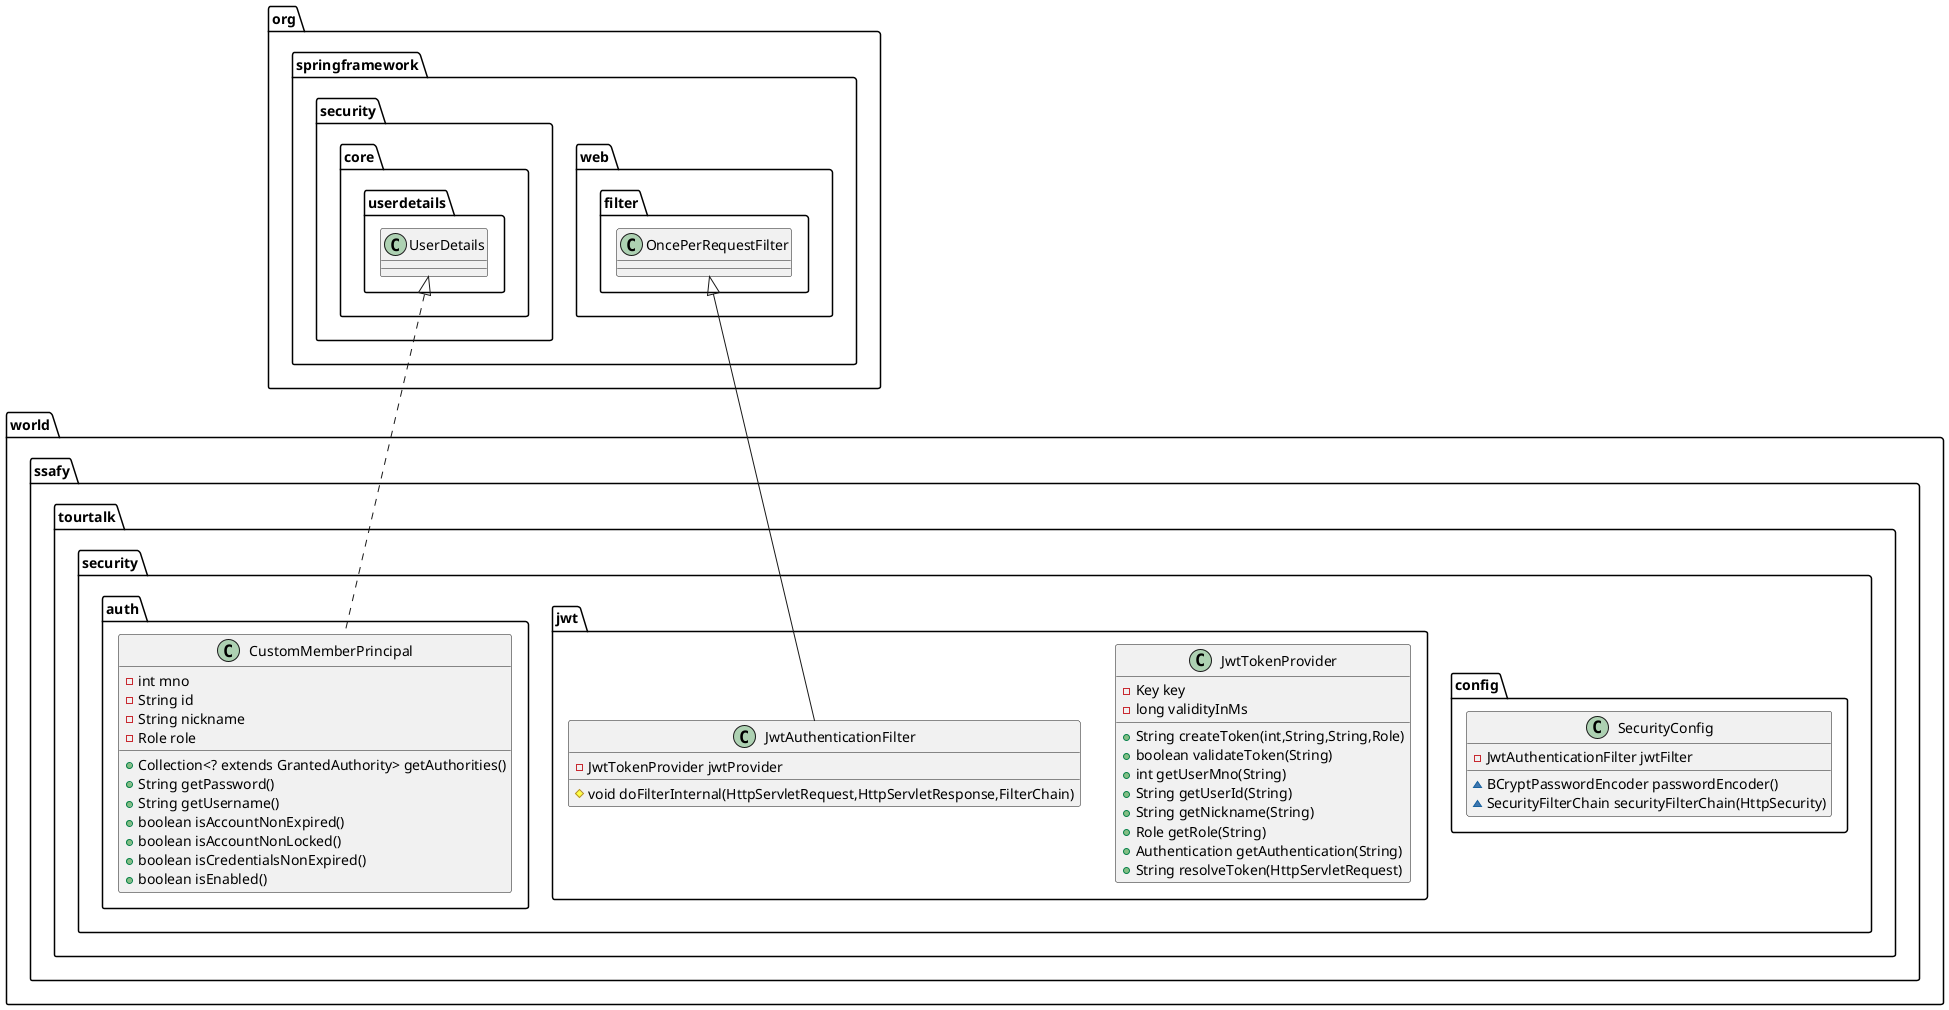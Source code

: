 @startuml
class world.ssafy.tourtalk.security.config.SecurityConfig {
- JwtAuthenticationFilter jwtFilter
~ BCryptPasswordEncoder passwordEncoder()
~ SecurityFilterChain securityFilterChain(HttpSecurity)
}


class world.ssafy.tourtalk.security.jwt.JwtTokenProvider {
- Key key
- long validityInMs
+ String createToken(int,String,String,Role)
+ boolean validateToken(String)
+ int getUserMno(String)
+ String getUserId(String)
+ String getNickname(String)
+ Role getRole(String)
+ Authentication getAuthentication(String)
+ String resolveToken(HttpServletRequest)
}


class world.ssafy.tourtalk.security.jwt.JwtAuthenticationFilter {
- JwtTokenProvider jwtProvider
# void doFilterInternal(HttpServletRequest,HttpServletResponse,FilterChain)
}


class world.ssafy.tourtalk.security.auth.CustomMemberPrincipal {
- int mno
- String id
- String nickname
- Role role
+ Collection<? extends GrantedAuthority> getAuthorities()
+ String getPassword()
+ String getUsername()
+ boolean isAccountNonExpired()
+ boolean isAccountNonLocked()
+ boolean isCredentialsNonExpired()
+ boolean isEnabled()
}




org.springframework.web.filter.OncePerRequestFilter <|-- world.ssafy.tourtalk.security.jwt.JwtAuthenticationFilter
org.springframework.security.core.userdetails.UserDetails <|.. world.ssafy.tourtalk.security.auth.CustomMemberPrincipal
@enduml